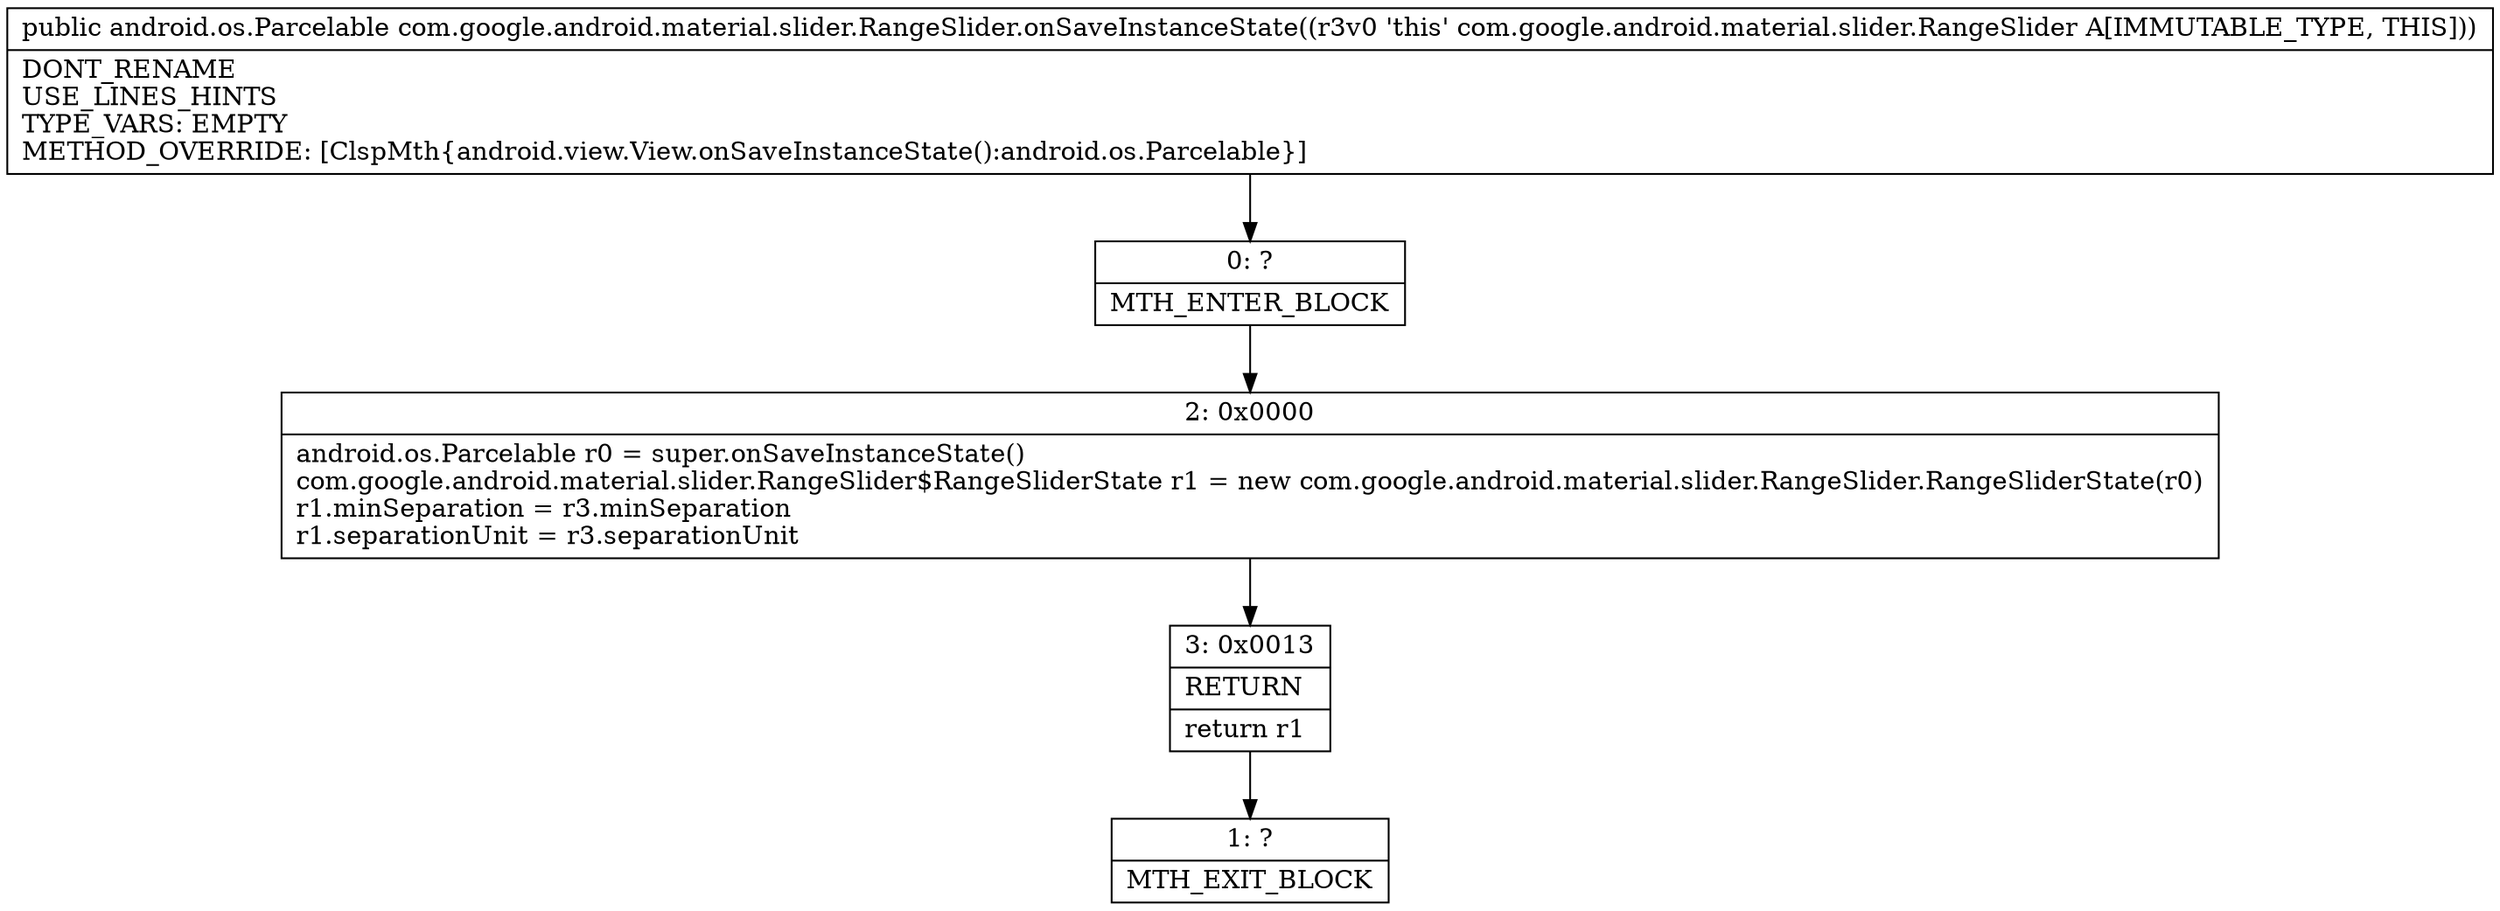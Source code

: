 digraph "CFG forcom.google.android.material.slider.RangeSlider.onSaveInstanceState()Landroid\/os\/Parcelable;" {
Node_0 [shape=record,label="{0\:\ ?|MTH_ENTER_BLOCK\l}"];
Node_2 [shape=record,label="{2\:\ 0x0000|android.os.Parcelable r0 = super.onSaveInstanceState()\lcom.google.android.material.slider.RangeSlider$RangeSliderState r1 = new com.google.android.material.slider.RangeSlider.RangeSliderState(r0)\lr1.minSeparation = r3.minSeparation\lr1.separationUnit = r3.separationUnit\l}"];
Node_3 [shape=record,label="{3\:\ 0x0013|RETURN\l|return r1\l}"];
Node_1 [shape=record,label="{1\:\ ?|MTH_EXIT_BLOCK\l}"];
MethodNode[shape=record,label="{public android.os.Parcelable com.google.android.material.slider.RangeSlider.onSaveInstanceState((r3v0 'this' com.google.android.material.slider.RangeSlider A[IMMUTABLE_TYPE, THIS]))  | DONT_RENAME\lUSE_LINES_HINTS\lTYPE_VARS: EMPTY\lMETHOD_OVERRIDE: [ClspMth\{android.view.View.onSaveInstanceState():android.os.Parcelable\}]\l}"];
MethodNode -> Node_0;Node_0 -> Node_2;
Node_2 -> Node_3;
Node_3 -> Node_1;
}

